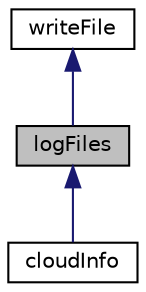 digraph "logFiles"
{
  bgcolor="transparent";
  edge [fontname="Helvetica",fontsize="10",labelfontname="Helvetica",labelfontsize="10"];
  node [fontname="Helvetica",fontsize="10",shape=record];
  Node1 [label="logFiles",height=0.2,width=0.4,color="black", fillcolor="grey75", style="filled" fontcolor="black"];
  Node2 -> Node1 [dir="back",color="midnightblue",fontsize="10",style="solid",fontname="Helvetica"];
  Node2 [label="writeFile",height=0.2,width=0.4,color="black",URL="$classFoam_1_1functionObjects_1_1writeFile.html",tooltip="functionObject base class for writing single files "];
  Node1 -> Node3 [dir="back",color="midnightblue",fontsize="10",style="solid",fontname="Helvetica"];
  Node3 [label="cloudInfo",height=0.2,width=0.4,color="black",URL="$classFoam_1_1functionObjects_1_1cloudInfo.html",tooltip="Outputs Lagrangian cloud information to a file. "];
}
